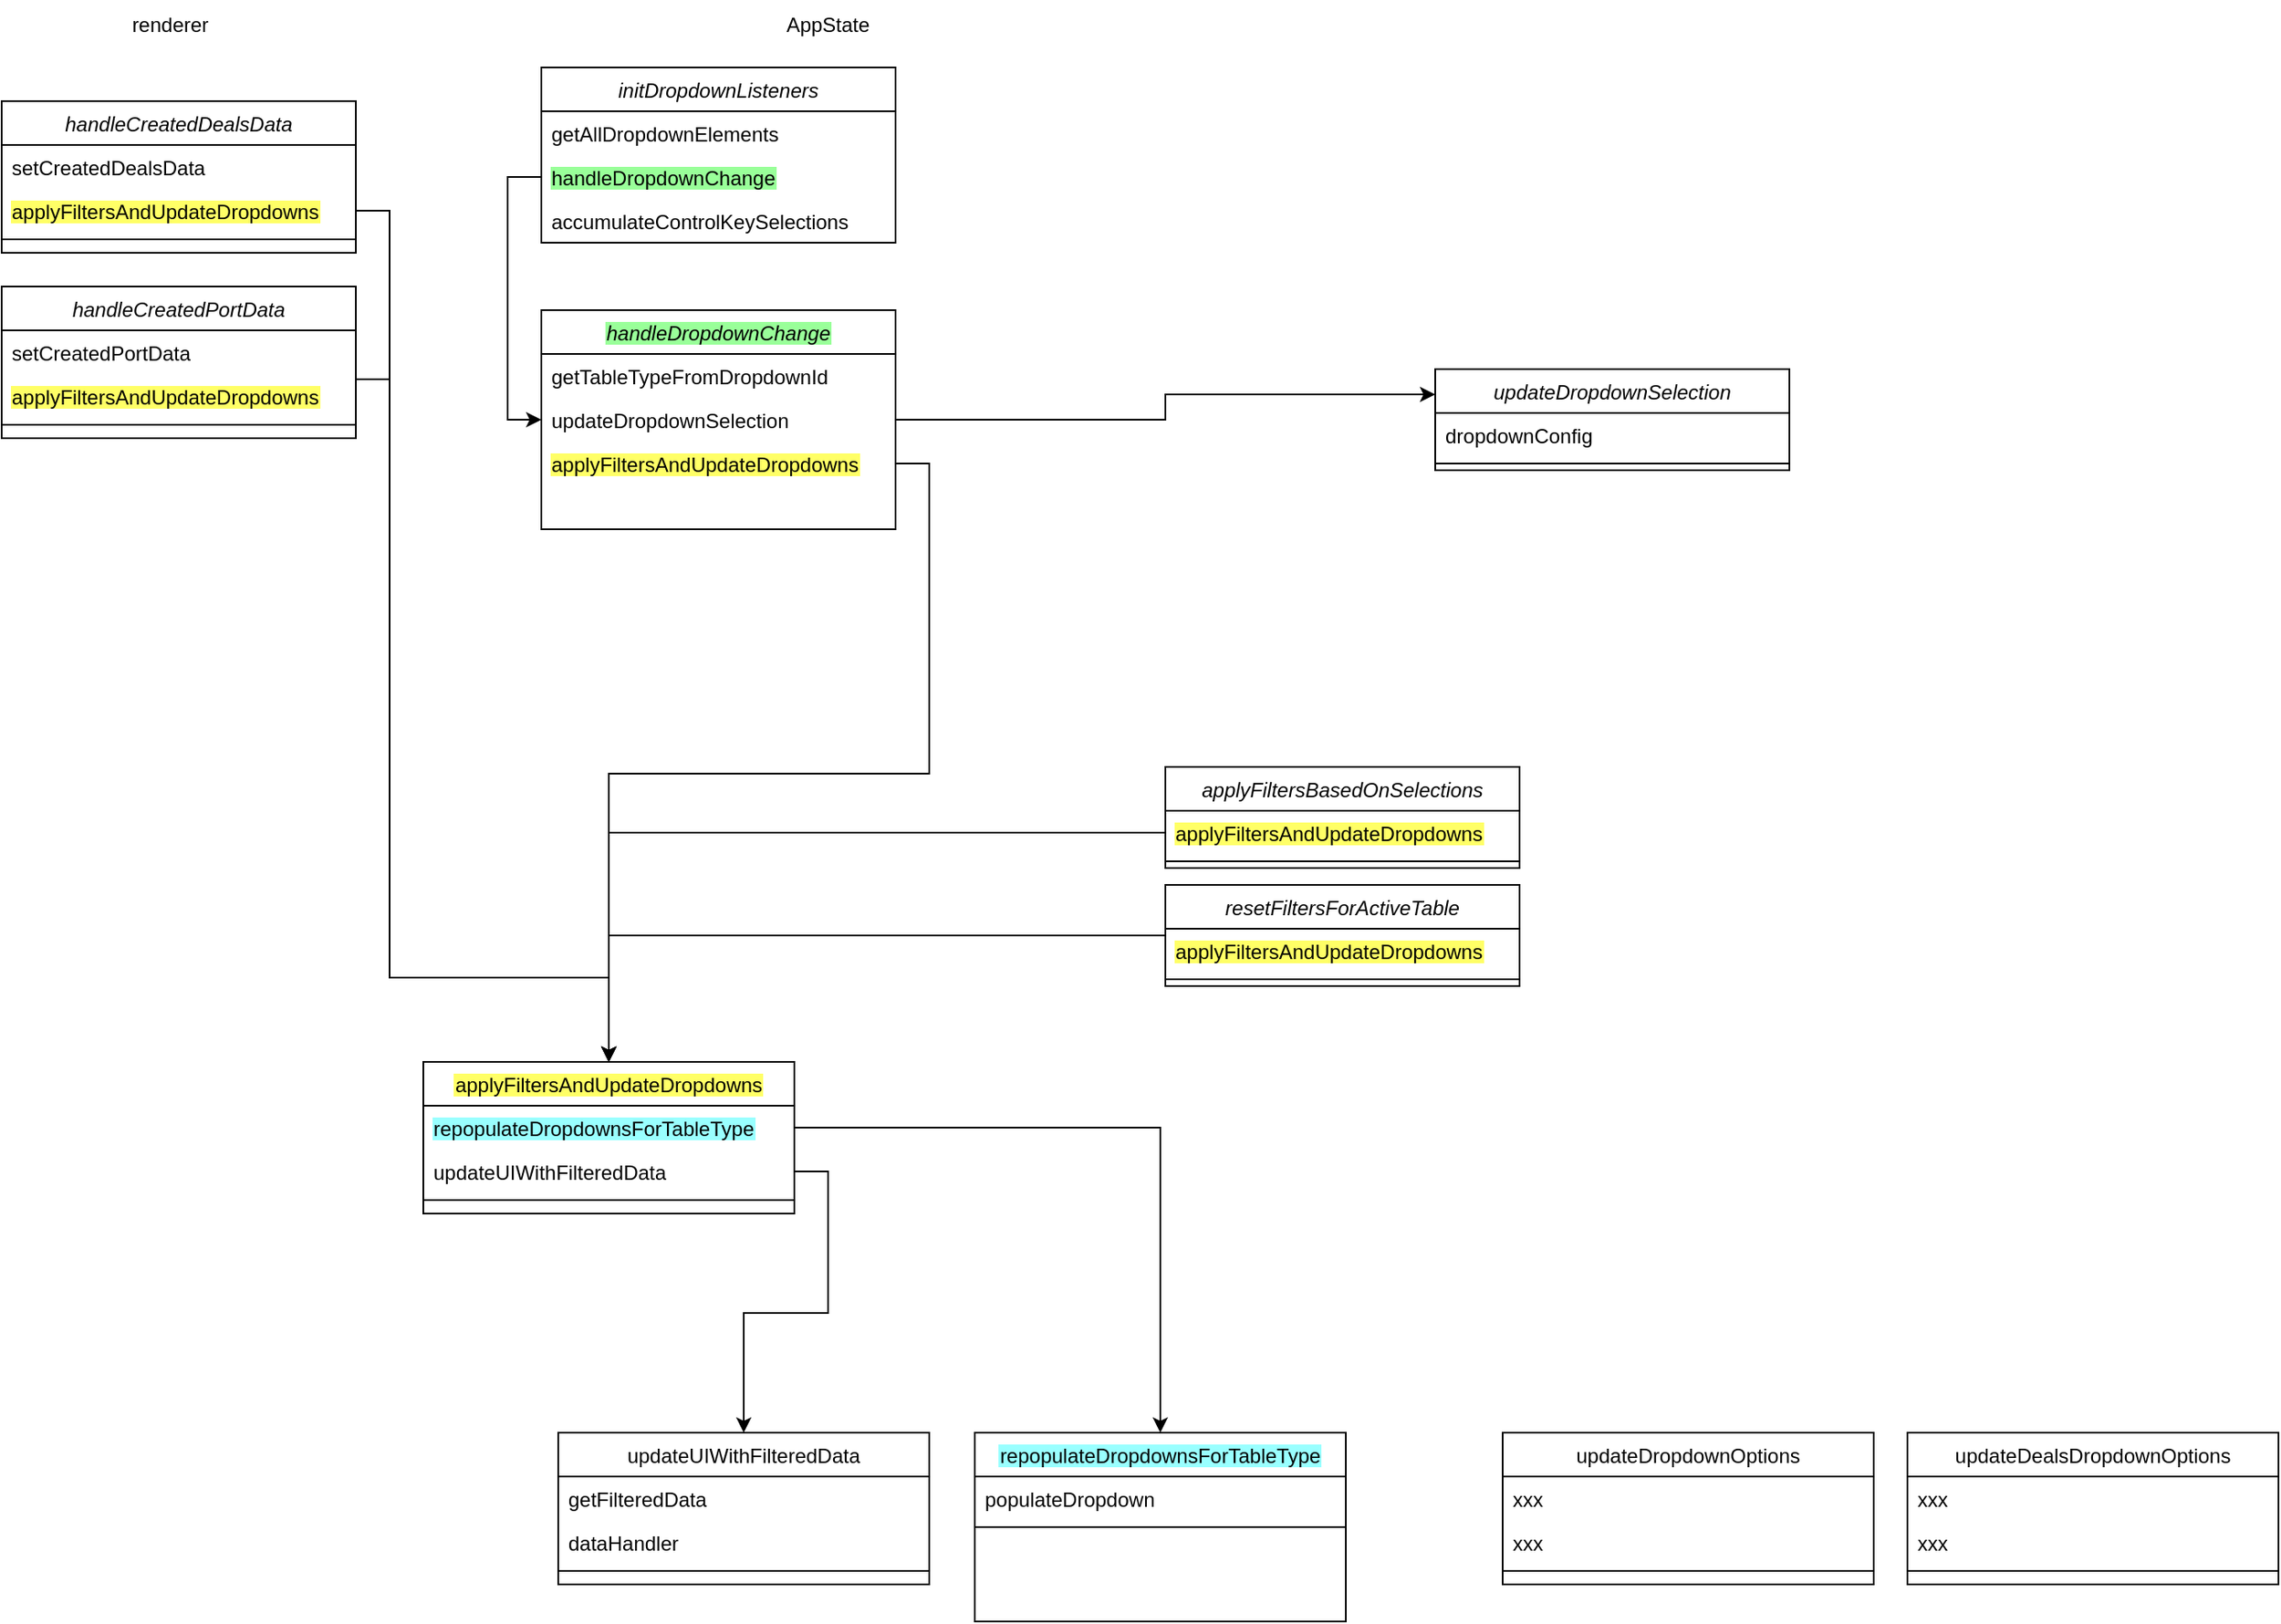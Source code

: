 <mxfile version="24.6.4" type="github" pages="2">
  <diagram name="Seite-1" id="O912hUVkEhCuJibzUz4K">
    <mxGraphModel dx="1242" dy="577" grid="1" gridSize="10" guides="1" tooltips="1" connect="1" arrows="1" fold="1" page="1" pageScale="1" pageWidth="827" pageHeight="1169" math="0" shadow="0">
      <root>
        <mxCell id="0" />
        <mxCell id="1" parent="0" />
        <mxCell id="0rGq30qXjbqQ9h5YZrSA-37" value="handleCreatedDealsData" style="swimlane;fontStyle=2;align=center;verticalAlign=top;childLayout=stackLayout;horizontal=1;startSize=26;horizontalStack=0;resizeParent=1;resizeLast=0;collapsible=1;marginBottom=0;rounded=0;shadow=0;strokeWidth=1;" parent="1" vertex="1">
          <mxGeometry x="30" y="60" width="210" height="90" as="geometry">
            <mxRectangle x="120" y="610" width="160" height="26" as="alternateBounds" />
          </mxGeometry>
        </mxCell>
        <mxCell id="0rGq30qXjbqQ9h5YZrSA-38" value="setCreatedDealsData" style="text;align=left;verticalAlign=top;spacingLeft=4;spacingRight=4;overflow=hidden;rotatable=0;points=[[0,0.5],[1,0.5]];portConstraint=eastwest;" parent="0rGq30qXjbqQ9h5YZrSA-37" vertex="1">
          <mxGeometry y="26" width="210" height="26" as="geometry" />
        </mxCell>
        <mxCell id="0rGq30qXjbqQ9h5YZrSA-39" value="applyFiltersAndUpdateDropdowns" style="text;align=left;verticalAlign=top;spacingLeft=4;spacingRight=4;overflow=hidden;rotatable=0;points=[[0,0.5],[1,0.5]];portConstraint=eastwest;rounded=0;shadow=0;html=0;labelBackgroundColor=#FFFF66;" parent="0rGq30qXjbqQ9h5YZrSA-37" vertex="1">
          <mxGeometry y="52" width="210" height="26" as="geometry" />
        </mxCell>
        <mxCell id="0rGq30qXjbqQ9h5YZrSA-41" value="" style="line;html=1;strokeWidth=1;align=left;verticalAlign=middle;spacingTop=-1;spacingLeft=3;spacingRight=3;rotatable=0;labelPosition=right;points=[];portConstraint=eastwest;" parent="0rGq30qXjbqQ9h5YZrSA-37" vertex="1">
          <mxGeometry y="78" width="210" height="8" as="geometry" />
        </mxCell>
        <mxCell id="0rGq30qXjbqQ9h5YZrSA-54" value="applyFiltersAndUpdateDropdowns" style="swimlane;fontStyle=0;align=center;verticalAlign=top;childLayout=stackLayout;horizontal=1;startSize=26;horizontalStack=0;resizeParent=1;resizeLast=0;collapsible=1;marginBottom=0;rounded=0;shadow=0;strokeWidth=1;labelBackgroundColor=#FFFF66;" parent="1" vertex="1">
          <mxGeometry x="280" y="630" width="220" height="90" as="geometry">
            <mxRectangle x="550" y="140" width="160" height="26" as="alternateBounds" />
          </mxGeometry>
        </mxCell>
        <mxCell id="0rGq30qXjbqQ9h5YZrSA-55" value="repopulateDropdownsForTableType" style="text;align=left;verticalAlign=top;spacingLeft=4;spacingRight=4;overflow=hidden;rotatable=0;points=[[0,0.5],[1,0.5]];portConstraint=eastwest;labelBackgroundColor=#99FFFF;" parent="0rGq30qXjbqQ9h5YZrSA-54" vertex="1">
          <mxGeometry y="26" width="220" height="26" as="geometry" />
        </mxCell>
        <mxCell id="0rGq30qXjbqQ9h5YZrSA-56" value="updateUIWithFilteredData" style="text;align=left;verticalAlign=top;spacingLeft=4;spacingRight=4;overflow=hidden;rotatable=0;points=[[0,0.5],[1,0.5]];portConstraint=eastwest;rounded=0;shadow=0;html=0;" parent="0rGq30qXjbqQ9h5YZrSA-54" vertex="1">
          <mxGeometry y="52" width="220" height="26" as="geometry" />
        </mxCell>
        <mxCell id="0rGq30qXjbqQ9h5YZrSA-60" value="" style="line;html=1;strokeWidth=1;align=left;verticalAlign=middle;spacingTop=-1;spacingLeft=3;spacingRight=3;rotatable=0;labelPosition=right;points=[];portConstraint=eastwest;" parent="0rGq30qXjbqQ9h5YZrSA-54" vertex="1">
          <mxGeometry y="78" width="220" height="8" as="geometry" />
        </mxCell>
        <mxCell id="0rGq30qXjbqQ9h5YZrSA-102" style="edgeStyle=orthogonalEdgeStyle;rounded=0;orthogonalLoop=1;jettySize=auto;html=1;entryX=0.5;entryY=0;entryDx=0;entryDy=0;exitX=1;exitY=0.5;exitDx=0;exitDy=0;" parent="1" source="0rGq30qXjbqQ9h5YZrSA-81" target="0rGq30qXjbqQ9h5YZrSA-54" edge="1">
          <mxGeometry relative="1" as="geometry" />
        </mxCell>
        <mxCell id="0rGq30qXjbqQ9h5YZrSA-80" value="handleDropdownChange" style="swimlane;fontStyle=2;align=center;verticalAlign=top;childLayout=stackLayout;horizontal=1;startSize=26;horizontalStack=0;resizeParent=1;resizeLast=0;collapsible=1;marginBottom=0;rounded=0;shadow=0;strokeWidth=1;labelBackgroundColor=#99FF99;" parent="1" vertex="1">
          <mxGeometry x="350" y="184" width="210" height="130" as="geometry">
            <mxRectangle x="120" y="610" width="160" height="26" as="alternateBounds" />
          </mxGeometry>
        </mxCell>
        <mxCell id="0rGq30qXjbqQ9h5YZrSA-119" value="getTableTypeFromDropdownId" style="text;align=left;verticalAlign=top;spacingLeft=4;spacingRight=4;overflow=hidden;rotatable=0;points=[[0,0.5],[1,0.5]];portConstraint=eastwest;labelBackgroundColor=none;" parent="0rGq30qXjbqQ9h5YZrSA-80" vertex="1">
          <mxGeometry y="26" width="210" height="26" as="geometry" />
        </mxCell>
        <mxCell id="0rGq30qXjbqQ9h5YZrSA-111" value="updateDropdownSelection" style="text;align=left;verticalAlign=top;spacingLeft=4;spacingRight=4;overflow=hidden;rotatable=0;points=[[0,0.5],[1,0.5]];portConstraint=eastwest;labelBackgroundColor=none;" parent="0rGq30qXjbqQ9h5YZrSA-80" vertex="1">
          <mxGeometry y="52" width="210" height="26" as="geometry" />
        </mxCell>
        <mxCell id="0rGq30qXjbqQ9h5YZrSA-81" value="applyFiltersAndUpdateDropdowns" style="text;align=left;verticalAlign=top;spacingLeft=4;spacingRight=4;overflow=hidden;rotatable=0;points=[[0,0.5],[1,0.5]];portConstraint=eastwest;labelBackgroundColor=#FFFF66;" parent="0rGq30qXjbqQ9h5YZrSA-80" vertex="1">
          <mxGeometry y="78" width="210" height="26" as="geometry" />
        </mxCell>
        <mxCell id="0rGq30qXjbqQ9h5YZrSA-86" value="applyFiltersBasedOnSelections" style="swimlane;fontStyle=2;align=center;verticalAlign=top;childLayout=stackLayout;horizontal=1;startSize=26;horizontalStack=0;resizeParent=1;resizeLast=0;collapsible=1;marginBottom=0;rounded=0;shadow=0;strokeWidth=1;" parent="1" vertex="1">
          <mxGeometry x="720" y="455" width="210" height="60" as="geometry">
            <mxRectangle x="120" y="610" width="160" height="26" as="alternateBounds" />
          </mxGeometry>
        </mxCell>
        <mxCell id="0rGq30qXjbqQ9h5YZrSA-87" value="applyFiltersAndUpdateDropdowns" style="text;align=left;verticalAlign=top;spacingLeft=4;spacingRight=4;overflow=hidden;rotatable=0;points=[[0,0.5],[1,0.5]];portConstraint=eastwest;rounded=0;shadow=0;html=0;labelBackgroundColor=#FFFF66;" parent="0rGq30qXjbqQ9h5YZrSA-86" vertex="1">
          <mxGeometry y="26" width="210" height="26" as="geometry" />
        </mxCell>
        <mxCell id="0rGq30qXjbqQ9h5YZrSA-88" value="" style="line;html=1;strokeWidth=1;align=left;verticalAlign=middle;spacingTop=-1;spacingLeft=3;spacingRight=3;rotatable=0;labelPosition=right;points=[];portConstraint=eastwest;" parent="0rGq30qXjbqQ9h5YZrSA-86" vertex="1">
          <mxGeometry y="52" width="210" height="8" as="geometry" />
        </mxCell>
        <mxCell id="0rGq30qXjbqQ9h5YZrSA-96" style="edgeStyle=orthogonalEdgeStyle;rounded=0;orthogonalLoop=1;jettySize=auto;html=1;entryX=0.5;entryY=0;entryDx=0;entryDy=0;" parent="1" source="0rGq30qXjbqQ9h5YZrSA-87" target="0rGq30qXjbqQ9h5YZrSA-54" edge="1">
          <mxGeometry relative="1" as="geometry" />
        </mxCell>
        <mxCell id="0rGq30qXjbqQ9h5YZrSA-100" style="edgeStyle=orthogonalEdgeStyle;rounded=0;orthogonalLoop=1;jettySize=auto;html=1;entryX=0.5;entryY=0;entryDx=0;entryDy=0;" parent="1" source="0rGq30qXjbqQ9h5YZrSA-97" target="0rGq30qXjbqQ9h5YZrSA-54" edge="1">
          <mxGeometry relative="1" as="geometry" />
        </mxCell>
        <mxCell id="0rGq30qXjbqQ9h5YZrSA-97" value="resetFiltersForActiveTable" style="swimlane;fontStyle=2;align=center;verticalAlign=top;childLayout=stackLayout;horizontal=1;startSize=26;horizontalStack=0;resizeParent=1;resizeLast=0;collapsible=1;marginBottom=0;rounded=0;shadow=0;strokeWidth=1;" parent="1" vertex="1">
          <mxGeometry x="720" y="525" width="210" height="60" as="geometry">
            <mxRectangle x="120" y="610" width="160" height="26" as="alternateBounds" />
          </mxGeometry>
        </mxCell>
        <mxCell id="0rGq30qXjbqQ9h5YZrSA-98" value="applyFiltersAndUpdateDropdowns" style="text;align=left;verticalAlign=top;spacingLeft=4;spacingRight=4;overflow=hidden;rotatable=0;points=[[0,0.5],[1,0.5]];portConstraint=eastwest;rounded=0;shadow=0;html=0;labelBackgroundColor=#FFFF66;" parent="0rGq30qXjbqQ9h5YZrSA-97" vertex="1">
          <mxGeometry y="26" width="210" height="26" as="geometry" />
        </mxCell>
        <mxCell id="0rGq30qXjbqQ9h5YZrSA-99" value="" style="line;html=1;strokeWidth=1;align=left;verticalAlign=middle;spacingTop=-1;spacingLeft=3;spacingRight=3;rotatable=0;labelPosition=right;points=[];portConstraint=eastwest;" parent="0rGq30qXjbqQ9h5YZrSA-97" vertex="1">
          <mxGeometry y="52" width="210" height="8" as="geometry" />
        </mxCell>
        <mxCell id="0rGq30qXjbqQ9h5YZrSA-104" value="renderer" style="text;strokeColor=none;align=center;fillColor=none;html=1;verticalAlign=middle;whiteSpace=wrap;rounded=0;" parent="1" vertex="1">
          <mxGeometry x="100" width="60" height="30" as="geometry" />
        </mxCell>
        <mxCell id="0rGq30qXjbqQ9h5YZrSA-105" value="AppState" style="text;strokeColor=none;align=center;fillColor=none;html=1;verticalAlign=middle;whiteSpace=wrap;rounded=0;" parent="1" vertex="1">
          <mxGeometry x="490" width="60" height="30" as="geometry" />
        </mxCell>
        <mxCell id="0rGq30qXjbqQ9h5YZrSA-107" value="initDropdownListeners" style="swimlane;fontStyle=2;align=center;verticalAlign=top;childLayout=stackLayout;horizontal=1;startSize=26;horizontalStack=0;resizeParent=1;resizeLast=0;collapsible=1;marginBottom=0;rounded=0;shadow=0;strokeWidth=1;" parent="1" vertex="1">
          <mxGeometry x="350" y="40" width="210" height="104" as="geometry">
            <mxRectangle x="120" y="610" width="160" height="26" as="alternateBounds" />
          </mxGeometry>
        </mxCell>
        <mxCell id="0rGq30qXjbqQ9h5YZrSA-117" value="getAllDropdownElements" style="text;align=left;verticalAlign=top;spacingLeft=4;spacingRight=4;overflow=hidden;rotatable=0;points=[[0,0.5],[1,0.5]];portConstraint=eastwest;" parent="0rGq30qXjbqQ9h5YZrSA-107" vertex="1">
          <mxGeometry y="26" width="210" height="26" as="geometry" />
        </mxCell>
        <mxCell id="0rGq30qXjbqQ9h5YZrSA-108" value="handleDropdownChange" style="text;align=left;verticalAlign=top;spacingLeft=4;spacingRight=4;overflow=hidden;rotatable=0;points=[[0,0.5],[1,0.5]];portConstraint=eastwest;labelBackgroundColor=#99FF99;" parent="0rGq30qXjbqQ9h5YZrSA-107" vertex="1">
          <mxGeometry y="52" width="210" height="26" as="geometry" />
        </mxCell>
        <mxCell id="0rGq30qXjbqQ9h5YZrSA-115" value="accumulateControlKeySelections" style="text;align=left;verticalAlign=top;spacingLeft=4;spacingRight=4;overflow=hidden;rotatable=0;points=[[0,0.5],[1,0.5]];portConstraint=eastwest;" parent="0rGq30qXjbqQ9h5YZrSA-107" vertex="1">
          <mxGeometry y="78" width="210" height="26" as="geometry" />
        </mxCell>
        <mxCell id="0rGq30qXjbqQ9h5YZrSA-110" style="edgeStyle=orthogonalEdgeStyle;rounded=0;orthogonalLoop=1;jettySize=auto;html=1;entryX=0;entryY=0.5;entryDx=0;entryDy=0;" parent="1" source="0rGq30qXjbqQ9h5YZrSA-108" target="0rGq30qXjbqQ9h5YZrSA-111" edge="1">
          <mxGeometry relative="1" as="geometry">
            <mxPoint x="560" y="184" as="targetPoint" />
          </mxGeometry>
        </mxCell>
        <mxCell id="0rGq30qXjbqQ9h5YZrSA-112" value="updateDropdownSelection" style="swimlane;fontStyle=2;align=center;verticalAlign=top;childLayout=stackLayout;horizontal=1;startSize=26;horizontalStack=0;resizeParent=1;resizeLast=0;collapsible=1;marginBottom=0;rounded=0;shadow=0;strokeWidth=1;" parent="1" vertex="1">
          <mxGeometry x="880" y="219" width="210" height="60" as="geometry">
            <mxRectangle x="120" y="610" width="160" height="26" as="alternateBounds" />
          </mxGeometry>
        </mxCell>
        <mxCell id="0rGq30qXjbqQ9h5YZrSA-113" value="dropdownConfig" style="text;align=left;verticalAlign=top;spacingLeft=4;spacingRight=4;overflow=hidden;rotatable=0;points=[[0,0.5],[1,0.5]];portConstraint=eastwest;" parent="0rGq30qXjbqQ9h5YZrSA-112" vertex="1">
          <mxGeometry y="26" width="210" height="26" as="geometry" />
        </mxCell>
        <mxCell id="0rGq30qXjbqQ9h5YZrSA-114" value="" style="line;html=1;strokeWidth=1;align=left;verticalAlign=middle;spacingTop=-1;spacingLeft=3;spacingRight=3;rotatable=0;labelPosition=right;points=[];portConstraint=eastwest;" parent="0rGq30qXjbqQ9h5YZrSA-112" vertex="1">
          <mxGeometry y="52" width="210" height="8" as="geometry" />
        </mxCell>
        <mxCell id="0rGq30qXjbqQ9h5YZrSA-120" style="edgeStyle=orthogonalEdgeStyle;rounded=0;orthogonalLoop=1;jettySize=auto;html=1;entryX=0.5;entryY=0;entryDx=0;entryDy=0;exitX=1;exitY=0.5;exitDx=0;exitDy=0;" parent="1" source="cXOmi7d2p86ZaWE9wcnn-3" target="0rGq30qXjbqQ9h5YZrSA-54" edge="1">
          <mxGeometry relative="1" as="geometry">
            <Array as="points">
              <mxPoint x="240" y="225" />
              <mxPoint x="260" y="225" />
              <mxPoint x="260" y="580" />
              <mxPoint x="390" y="580" />
            </Array>
            <mxPoint x="290" y="160" as="sourcePoint" />
          </mxGeometry>
        </mxCell>
        <mxCell id="0rGq30qXjbqQ9h5YZrSA-125" value="updateDropdownOptions" style="swimlane;fontStyle=0;align=center;verticalAlign=top;childLayout=stackLayout;horizontal=1;startSize=26;horizontalStack=0;resizeParent=1;resizeLast=0;collapsible=1;marginBottom=0;rounded=0;shadow=0;strokeWidth=1;labelBackgroundColor=none;" parent="1" vertex="1">
          <mxGeometry x="920" y="850" width="220" height="90" as="geometry">
            <mxRectangle x="550" y="140" width="160" height="26" as="alternateBounds" />
          </mxGeometry>
        </mxCell>
        <mxCell id="0rGq30qXjbqQ9h5YZrSA-126" value="xxx" style="text;align=left;verticalAlign=top;spacingLeft=4;spacingRight=4;overflow=hidden;rotatable=0;points=[[0,0.5],[1,0.5]];portConstraint=eastwest;" parent="0rGq30qXjbqQ9h5YZrSA-125" vertex="1">
          <mxGeometry y="26" width="220" height="26" as="geometry" />
        </mxCell>
        <mxCell id="0rGq30qXjbqQ9h5YZrSA-127" value="xxx" style="text;align=left;verticalAlign=top;spacingLeft=4;spacingRight=4;overflow=hidden;rotatable=0;points=[[0,0.5],[1,0.5]];portConstraint=eastwest;rounded=0;shadow=0;html=0;" parent="0rGq30qXjbqQ9h5YZrSA-125" vertex="1">
          <mxGeometry y="52" width="220" height="26" as="geometry" />
        </mxCell>
        <mxCell id="0rGq30qXjbqQ9h5YZrSA-128" value="" style="line;html=1;strokeWidth=1;align=left;verticalAlign=middle;spacingTop=-1;spacingLeft=3;spacingRight=3;rotatable=0;labelPosition=right;points=[];portConstraint=eastwest;" parent="0rGq30qXjbqQ9h5YZrSA-125" vertex="1">
          <mxGeometry y="78" width="220" height="8" as="geometry" />
        </mxCell>
        <mxCell id="0rGq30qXjbqQ9h5YZrSA-129" value="updateUIWithFilteredData" style="swimlane;fontStyle=0;align=center;verticalAlign=top;childLayout=stackLayout;horizontal=1;startSize=26;horizontalStack=0;resizeParent=1;resizeLast=0;collapsible=1;marginBottom=0;rounded=0;shadow=0;strokeWidth=1;labelBackgroundColor=none;" parent="1" vertex="1">
          <mxGeometry x="360" y="850" width="220" height="90" as="geometry">
            <mxRectangle x="550" y="140" width="160" height="26" as="alternateBounds" />
          </mxGeometry>
        </mxCell>
        <mxCell id="0rGq30qXjbqQ9h5YZrSA-130" value="getFilteredData" style="text;align=left;verticalAlign=top;spacingLeft=4;spacingRight=4;overflow=hidden;rotatable=0;points=[[0,0.5],[1,0.5]];portConstraint=eastwest;" parent="0rGq30qXjbqQ9h5YZrSA-129" vertex="1">
          <mxGeometry y="26" width="220" height="26" as="geometry" />
        </mxCell>
        <mxCell id="0rGq30qXjbqQ9h5YZrSA-131" value="dataHandler" style="text;align=left;verticalAlign=top;spacingLeft=4;spacingRight=4;overflow=hidden;rotatable=0;points=[[0,0.5],[1,0.5]];portConstraint=eastwest;rounded=0;shadow=0;html=0;" parent="0rGq30qXjbqQ9h5YZrSA-129" vertex="1">
          <mxGeometry y="52" width="220" height="26" as="geometry" />
        </mxCell>
        <mxCell id="0rGq30qXjbqQ9h5YZrSA-132" value="" style="line;html=1;strokeWidth=1;align=left;verticalAlign=middle;spacingTop=-1;spacingLeft=3;spacingRight=3;rotatable=0;labelPosition=right;points=[];portConstraint=eastwest;" parent="0rGq30qXjbqQ9h5YZrSA-129" vertex="1">
          <mxGeometry y="78" width="220" height="8" as="geometry" />
        </mxCell>
        <mxCell id="0rGq30qXjbqQ9h5YZrSA-133" value="updateDealsDropdownOptions" style="swimlane;fontStyle=0;align=center;verticalAlign=top;childLayout=stackLayout;horizontal=1;startSize=26;horizontalStack=0;resizeParent=1;resizeLast=0;collapsible=1;marginBottom=0;rounded=0;shadow=0;strokeWidth=1;labelBackgroundColor=none;" parent="1" vertex="1">
          <mxGeometry x="1160" y="850" width="220" height="90" as="geometry">
            <mxRectangle x="550" y="140" width="160" height="26" as="alternateBounds" />
          </mxGeometry>
        </mxCell>
        <mxCell id="0rGq30qXjbqQ9h5YZrSA-134" value="xxx" style="text;align=left;verticalAlign=top;spacingLeft=4;spacingRight=4;overflow=hidden;rotatable=0;points=[[0,0.5],[1,0.5]];portConstraint=eastwest;" parent="0rGq30qXjbqQ9h5YZrSA-133" vertex="1">
          <mxGeometry y="26" width="220" height="26" as="geometry" />
        </mxCell>
        <mxCell id="0rGq30qXjbqQ9h5YZrSA-135" value="xxx" style="text;align=left;verticalAlign=top;spacingLeft=4;spacingRight=4;overflow=hidden;rotatable=0;points=[[0,0.5],[1,0.5]];portConstraint=eastwest;rounded=0;shadow=0;html=0;" parent="0rGq30qXjbqQ9h5YZrSA-133" vertex="1">
          <mxGeometry y="52" width="220" height="26" as="geometry" />
        </mxCell>
        <mxCell id="0rGq30qXjbqQ9h5YZrSA-136" value="" style="line;html=1;strokeWidth=1;align=left;verticalAlign=middle;spacingTop=-1;spacingLeft=3;spacingRight=3;rotatable=0;labelPosition=right;points=[];portConstraint=eastwest;" parent="0rGq30qXjbqQ9h5YZrSA-133" vertex="1">
          <mxGeometry y="78" width="220" height="8" as="geometry" />
        </mxCell>
        <mxCell id="0rGq30qXjbqQ9h5YZrSA-142" value="repopulateDropdownsForTableType" style="swimlane;fontStyle=0;align=center;verticalAlign=top;childLayout=stackLayout;horizontal=1;startSize=26;horizontalStack=0;resizeParent=1;resizeLast=0;collapsible=1;marginBottom=0;rounded=0;shadow=0;strokeWidth=1;labelBackgroundColor=#99FFFF;" parent="1" vertex="1">
          <mxGeometry x="607" y="850" width="220" height="112" as="geometry">
            <mxRectangle x="550" y="140" width="160" height="26" as="alternateBounds" />
          </mxGeometry>
        </mxCell>
        <mxCell id="0rGq30qXjbqQ9h5YZrSA-143" value="populateDropdown" style="text;align=left;verticalAlign=top;spacingLeft=4;spacingRight=4;overflow=hidden;rotatable=0;points=[[0,0.5],[1,0.5]];portConstraint=eastwest;" parent="0rGq30qXjbqQ9h5YZrSA-142" vertex="1">
          <mxGeometry y="26" width="220" height="26" as="geometry" />
        </mxCell>
        <mxCell id="0rGq30qXjbqQ9h5YZrSA-145" value="" style="line;html=1;strokeWidth=1;align=left;verticalAlign=middle;spacingTop=-1;spacingLeft=3;spacingRight=3;rotatable=0;labelPosition=right;points=[];portConstraint=eastwest;" parent="0rGq30qXjbqQ9h5YZrSA-142" vertex="1">
          <mxGeometry y="52" width="220" height="8" as="geometry" />
        </mxCell>
        <mxCell id="0rGq30qXjbqQ9h5YZrSA-149" style="edgeStyle=orthogonalEdgeStyle;rounded=0;orthogonalLoop=1;jettySize=auto;html=1;entryX=0;entryY=0.25;entryDx=0;entryDy=0;" parent="1" source="0rGq30qXjbqQ9h5YZrSA-111" target="0rGq30qXjbqQ9h5YZrSA-112" edge="1">
          <mxGeometry relative="1" as="geometry" />
        </mxCell>
        <mxCell id="0rGq30qXjbqQ9h5YZrSA-150" style="edgeStyle=orthogonalEdgeStyle;rounded=0;orthogonalLoop=1;jettySize=auto;html=1;entryX=0.5;entryY=0;entryDx=0;entryDy=0;exitX=1;exitY=0.5;exitDx=0;exitDy=0;" parent="1" source="0rGq30qXjbqQ9h5YZrSA-55" target="0rGq30qXjbqQ9h5YZrSA-142" edge="1">
          <mxGeometry relative="1" as="geometry" />
        </mxCell>
        <mxCell id="0rGq30qXjbqQ9h5YZrSA-151" style="edgeStyle=orthogonalEdgeStyle;rounded=0;orthogonalLoop=1;jettySize=auto;html=1;entryX=0.5;entryY=0;entryDx=0;entryDy=0;" parent="1" source="0rGq30qXjbqQ9h5YZrSA-56" target="0rGq30qXjbqQ9h5YZrSA-129" edge="1">
          <mxGeometry relative="1" as="geometry" />
        </mxCell>
        <mxCell id="cXOmi7d2p86ZaWE9wcnn-1" value="handleCreatedPortData" style="swimlane;fontStyle=2;align=center;verticalAlign=top;childLayout=stackLayout;horizontal=1;startSize=26;horizontalStack=0;resizeParent=1;resizeLast=0;collapsible=1;marginBottom=0;rounded=0;shadow=0;strokeWidth=1;" vertex="1" parent="1">
          <mxGeometry x="30" y="170" width="210" height="90" as="geometry">
            <mxRectangle x="120" y="610" width="160" height="26" as="alternateBounds" />
          </mxGeometry>
        </mxCell>
        <mxCell id="cXOmi7d2p86ZaWE9wcnn-2" value="setCreatedPortData" style="text;align=left;verticalAlign=top;spacingLeft=4;spacingRight=4;overflow=hidden;rotatable=0;points=[[0,0.5],[1,0.5]];portConstraint=eastwest;" vertex="1" parent="cXOmi7d2p86ZaWE9wcnn-1">
          <mxGeometry y="26" width="210" height="26" as="geometry" />
        </mxCell>
        <mxCell id="cXOmi7d2p86ZaWE9wcnn-3" value="applyFiltersAndUpdateDropdowns" style="text;align=left;verticalAlign=top;spacingLeft=4;spacingRight=4;overflow=hidden;rotatable=0;points=[[0,0.5],[1,0.5]];portConstraint=eastwest;rounded=0;shadow=0;html=0;labelBackgroundColor=#FFFF66;" vertex="1" parent="cXOmi7d2p86ZaWE9wcnn-1">
          <mxGeometry y="52" width="210" height="26" as="geometry" />
        </mxCell>
        <mxCell id="cXOmi7d2p86ZaWE9wcnn-4" value="" style="line;html=1;strokeWidth=1;align=left;verticalAlign=middle;spacingTop=-1;spacingLeft=3;spacingRight=3;rotatable=0;labelPosition=right;points=[];portConstraint=eastwest;" vertex="1" parent="cXOmi7d2p86ZaWE9wcnn-1">
          <mxGeometry y="78" width="210" height="8" as="geometry" />
        </mxCell>
        <mxCell id="cXOmi7d2p86ZaWE9wcnn-5" value="" style="edgeStyle=orthogonalEdgeStyle;rounded=0;orthogonalLoop=1;jettySize=auto;html=1;entryX=0.5;entryY=0;entryDx=0;entryDy=0;" edge="1" parent="1" source="0rGq30qXjbqQ9h5YZrSA-39" target="0rGq30qXjbqQ9h5YZrSA-54">
          <mxGeometry relative="1" as="geometry">
            <mxPoint x="260" y="230" as="targetPoint" />
            <Array as="points">
              <mxPoint x="260" y="125" />
              <mxPoint x="260" y="580" />
              <mxPoint x="390" y="580" />
            </Array>
          </mxGeometry>
        </mxCell>
      </root>
    </mxGraphModel>
  </diagram>
  <diagram id="eWCjAvCtW7ZtXCMw-ImT" name="Seite-2">
    <mxGraphModel dx="175" dy="2915" grid="1" gridSize="10" guides="1" tooltips="1" connect="1" arrows="1" fold="1" page="1" pageScale="1" pageWidth="827" pageHeight="1169" math="0" shadow="0">
      <root>
        <mxCell id="0" />
        <mxCell id="1" parent="0" />
        <mxCell id="cZtMq68JjdbteJrgdkjT-1" value="fetchAndHandlePortData" style="swimlane;fontStyle=0;align=center;verticalAlign=top;childLayout=stackLayout;horizontal=1;startSize=26;horizontalStack=0;resizeParent=1;resizeLast=0;collapsible=1;marginBottom=0;rounded=0;shadow=0;strokeWidth=1;labelBackgroundColor=#CCE5FF;" vertex="1" parent="1">
          <mxGeometry x="1120" y="-2100" width="190" height="90" as="geometry">
            <mxRectangle x="550" y="140" width="160" height="26" as="alternateBounds" />
          </mxGeometry>
        </mxCell>
        <mxCell id="cZtMq68JjdbteJrgdkjT-2" value="updatePortData" style="text;align=left;verticalAlign=top;spacingLeft=4;spacingRight=4;overflow=hidden;rotatable=0;points=[[0,0.5],[1,0.5]];portConstraint=eastwest;labelBackgroundColor=#B3FF66;" vertex="1" parent="cZtMq68JjdbteJrgdkjT-1">
          <mxGeometry y="26" width="190" height="26" as="geometry" />
        </mxCell>
        <mxCell id="cZtMq68JjdbteJrgdkjT-3" value="applyFiltersAndUpdateDropdowns" style="text;align=left;verticalAlign=top;spacingLeft=4;spacingRight=4;overflow=hidden;rotatable=0;points=[[0,0.5],[1,0.5]];portConstraint=eastwest;rounded=0;shadow=0;html=0;labelBackgroundColor=#FFFF66;" vertex="1" parent="cZtMq68JjdbteJrgdkjT-1">
          <mxGeometry y="52" width="190" height="26" as="geometry" />
        </mxCell>
        <mxCell id="mpnLxAX7LidXeDvmtI-D-1" value="handleFairValueComplete" style="swimlane;fontStyle=0;align=center;verticalAlign=top;childLayout=stackLayout;horizontal=1;startSize=26;horizontalStack=0;resizeParent=1;resizeLast=0;collapsible=1;marginBottom=0;rounded=0;shadow=0;strokeWidth=1;labelBackgroundColor=default;" vertex="1" parent="1">
          <mxGeometry x="860" y="-2190" width="220" height="214" as="geometry">
            <mxRectangle x="550" y="140" width="160" height="26" as="alternateBounds" />
          </mxGeometry>
        </mxCell>
        <mxCell id="mpnLxAX7LidXeDvmtI-D-2" value="fetchAndHandlePortData" style="text;align=left;verticalAlign=top;spacingLeft=4;spacingRight=4;overflow=hidden;rotatable=0;points=[[0,0.5],[1,0.5]];portConstraint=eastwest;labelBackgroundColor=#CCE5FF;" vertex="1" parent="mpnLxAX7LidXeDvmtI-D-1">
          <mxGeometry y="26" width="220" height="26" as="geometry" />
        </mxCell>
        <mxCell id="mpnLxAX7LidXeDvmtI-D-3" value="handleProjectResponse" style="text;align=left;verticalAlign=top;spacingLeft=4;spacingRight=4;overflow=hidden;rotatable=0;points=[[0,0.5],[1,0.5]];portConstraint=eastwest;rounded=0;shadow=0;html=0;" vertex="1" parent="mpnLxAX7LidXeDvmtI-D-1">
          <mxGeometry y="52" width="220" height="32" as="geometry" />
        </mxCell>
        <mxCell id="mpnLxAX7LidXeDvmtI-D-6" value="setCreatedPortData" style="text;align=left;verticalAlign=top;spacingLeft=4;spacingRight=4;overflow=hidden;rotatable=0;points=[[0,0.5],[1,0.5]];portConstraint=eastwest;rounded=0;shadow=0;html=0;" vertex="1" parent="mpnLxAX7LidXeDvmtI-D-1">
          <mxGeometry y="84" width="220" height="32" as="geometry" />
        </mxCell>
        <mxCell id="mpnLxAX7LidXeDvmtI-D-5" value="updateDropdownOptions" style="text;align=left;verticalAlign=top;spacingLeft=4;spacingRight=4;overflow=hidden;rotatable=0;points=[[0,0.5],[1,0.5]];portConstraint=eastwest;labelBackgroundColor=#FFCCFF;" vertex="1" parent="mpnLxAX7LidXeDvmtI-D-1">
          <mxGeometry y="116" width="220" height="26" as="geometry" />
        </mxCell>
        <mxCell id="hANIwVSPKF6_6Pz-LcUW-1" value="setupDropdown" style="swimlane;fontStyle=0;align=center;verticalAlign=top;childLayout=stackLayout;horizontal=1;startSize=26;horizontalStack=0;resizeParent=1;resizeLast=0;collapsible=1;marginBottom=0;rounded=0;shadow=0;strokeWidth=1;labelBackgroundColor=none;" vertex="1" parent="1">
          <mxGeometry x="860" y="-2300" width="220" height="90" as="geometry">
            <mxRectangle x="550" y="140" width="160" height="26" as="alternateBounds" />
          </mxGeometry>
        </mxCell>
        <mxCell id="hANIwVSPKF6_6Pz-LcUW-3" value="updateDropdownOptions" style="text;align=left;verticalAlign=top;spacingLeft=4;spacingRight=4;overflow=hidden;rotatable=0;points=[[0,0.5],[1,0.5]];portConstraint=eastwest;rounded=0;shadow=0;html=0;" vertex="1" parent="hANIwVSPKF6_6Pz-LcUW-1">
          <mxGeometry y="26" width="220" height="26" as="geometry" />
        </mxCell>
        <mxCell id="hANIwVSPKF6_6Pz-LcUW-2" value="fetchAndHandlePortData" style="text;align=left;verticalAlign=top;spacingLeft=4;spacingRight=4;overflow=hidden;rotatable=0;points=[[0,0.5],[1,0.5]];portConstraint=eastwest;labelBackgroundColor=#CCE5FF;" vertex="1" parent="hANIwVSPKF6_6Pz-LcUW-1">
          <mxGeometry y="52" width="220" height="26" as="geometry" />
        </mxCell>
        <mxCell id="hANIwVSPKF6_6Pz-LcUW-5" value="updateDropdownOptions" style="swimlane;fontStyle=0;align=center;verticalAlign=top;childLayout=stackLayout;horizontal=1;startSize=26;horizontalStack=0;resizeParent=1;resizeLast=0;collapsible=1;marginBottom=0;rounded=0;shadow=0;strokeWidth=1;labelBackgroundColor=#FFCCFF;" vertex="1" parent="1">
          <mxGeometry x="1060" y="-1860" width="220" height="90" as="geometry">
            <mxRectangle x="550" y="140" width="160" height="26" as="alternateBounds" />
          </mxGeometry>
        </mxCell>
        <mxCell id="hANIwVSPKF6_6Pz-LcUW-6" value="xxx" style="text;align=left;verticalAlign=top;spacingLeft=4;spacingRight=4;overflow=hidden;rotatable=0;points=[[0,0.5],[1,0.5]];portConstraint=eastwest;" vertex="1" parent="hANIwVSPKF6_6Pz-LcUW-5">
          <mxGeometry y="26" width="220" height="26" as="geometry" />
        </mxCell>
        <mxCell id="hANIwVSPKF6_6Pz-LcUW-7" value="xxx" style="text;align=left;verticalAlign=top;spacingLeft=4;spacingRight=4;overflow=hidden;rotatable=0;points=[[0,0.5],[1,0.5]];portConstraint=eastwest;rounded=0;shadow=0;html=0;" vertex="1" parent="hANIwVSPKF6_6Pz-LcUW-5">
          <mxGeometry y="52" width="220" height="26" as="geometry" />
        </mxCell>
        <mxCell id="hANIwVSPKF6_6Pz-LcUW-8" value="updateDealsDropdownOptions" style="swimlane;fontStyle=0;align=center;verticalAlign=top;childLayout=stackLayout;horizontal=1;startSize=26;horizontalStack=0;resizeParent=1;resizeLast=0;collapsible=1;marginBottom=0;rounded=0;shadow=0;strokeWidth=1;labelBackgroundColor=none;" vertex="1" parent="1">
          <mxGeometry x="1325" y="-1820" width="220" height="90" as="geometry">
            <mxRectangle x="550" y="140" width="160" height="26" as="alternateBounds" />
          </mxGeometry>
        </mxCell>
        <mxCell id="hANIwVSPKF6_6Pz-LcUW-9" value="xxx" style="text;align=left;verticalAlign=top;spacingLeft=4;spacingRight=4;overflow=hidden;rotatable=0;points=[[0,0.5],[1,0.5]];portConstraint=eastwest;" vertex="1" parent="hANIwVSPKF6_6Pz-LcUW-8">
          <mxGeometry y="26" width="220" height="26" as="geometry" />
        </mxCell>
        <mxCell id="hANIwVSPKF6_6Pz-LcUW-10" value="xxx" style="text;align=left;verticalAlign=top;spacingLeft=4;spacingRight=4;overflow=hidden;rotatable=0;points=[[0,0.5],[1,0.5]];portConstraint=eastwest;rounded=0;shadow=0;html=0;" vertex="1" parent="hANIwVSPKF6_6Pz-LcUW-8">
          <mxGeometry y="52" width="220" height="26" as="geometry" />
        </mxCell>
        <mxCell id="hANIwVSPKF6_6Pz-LcUW-11" value="updatePortData" style="swimlane;fontStyle=0;align=center;verticalAlign=top;childLayout=stackLayout;horizontal=1;startSize=26;horizontalStack=0;resizeParent=1;resizeLast=0;collapsible=1;marginBottom=0;rounded=0;shadow=0;strokeWidth=1;labelBackgroundColor=#B3FF66;" vertex="1" parent="1">
          <mxGeometry x="1370" y="-2138" width="220" height="90" as="geometry">
            <mxRectangle x="550" y="140" width="160" height="26" as="alternateBounds" />
          </mxGeometry>
        </mxCell>
        <mxCell id="hANIwVSPKF6_6Pz-LcUW-12" value="xxx" style="text;align=left;verticalAlign=top;spacingLeft=4;spacingRight=4;overflow=hidden;rotatable=0;points=[[0,0.5],[1,0.5]];portConstraint=eastwest;" vertex="1" parent="hANIwVSPKF6_6Pz-LcUW-11">
          <mxGeometry y="26" width="220" height="26" as="geometry" />
        </mxCell>
        <mxCell id="hANIwVSPKF6_6Pz-LcUW-13" value="applyFiltersAndUpdateDropdowns" style="text;align=left;verticalAlign=top;spacingLeft=4;spacingRight=4;overflow=hidden;rotatable=0;points=[[0,0.5],[1,0.5]];portConstraint=eastwest;rounded=0;shadow=0;html=0;labelBackgroundColor=#FFFF66;" vertex="1" parent="hANIwVSPKF6_6Pz-LcUW-11">
          <mxGeometry y="52" width="220" height="26" as="geometry" />
        </mxCell>
        <mxCell id="UpRhTWkuAszwEyNjCOzQ-1" style="edgeStyle=orthogonalEdgeStyle;rounded=0;orthogonalLoop=1;jettySize=auto;html=1;entryX=0.5;entryY=0;entryDx=0;entryDy=0;" edge="1" parent="1" source="cZtMq68JjdbteJrgdkjT-2" target="hANIwVSPKF6_6Pz-LcUW-11">
          <mxGeometry relative="1" as="geometry" />
        </mxCell>
        <mxCell id="UpRhTWkuAszwEyNjCOzQ-4" style="edgeStyle=orthogonalEdgeStyle;rounded=0;orthogonalLoop=1;jettySize=auto;html=1;entryX=0.5;entryY=0;entryDx=0;entryDy=0;" edge="1" parent="1" source="mpnLxAX7LidXeDvmtI-D-2" target="cZtMq68JjdbteJrgdkjT-1">
          <mxGeometry relative="1" as="geometry" />
        </mxCell>
        <mxCell id="UpRhTWkuAszwEyNjCOzQ-6" style="edgeStyle=orthogonalEdgeStyle;rounded=0;orthogonalLoop=1;jettySize=auto;html=1;entryX=0.5;entryY=0;entryDx=0;entryDy=0;" edge="1" parent="1" source="hANIwVSPKF6_6Pz-LcUW-2" target="cZtMq68JjdbteJrgdkjT-1">
          <mxGeometry relative="1" as="geometry" />
        </mxCell>
      </root>
    </mxGraphModel>
  </diagram>
</mxfile>
